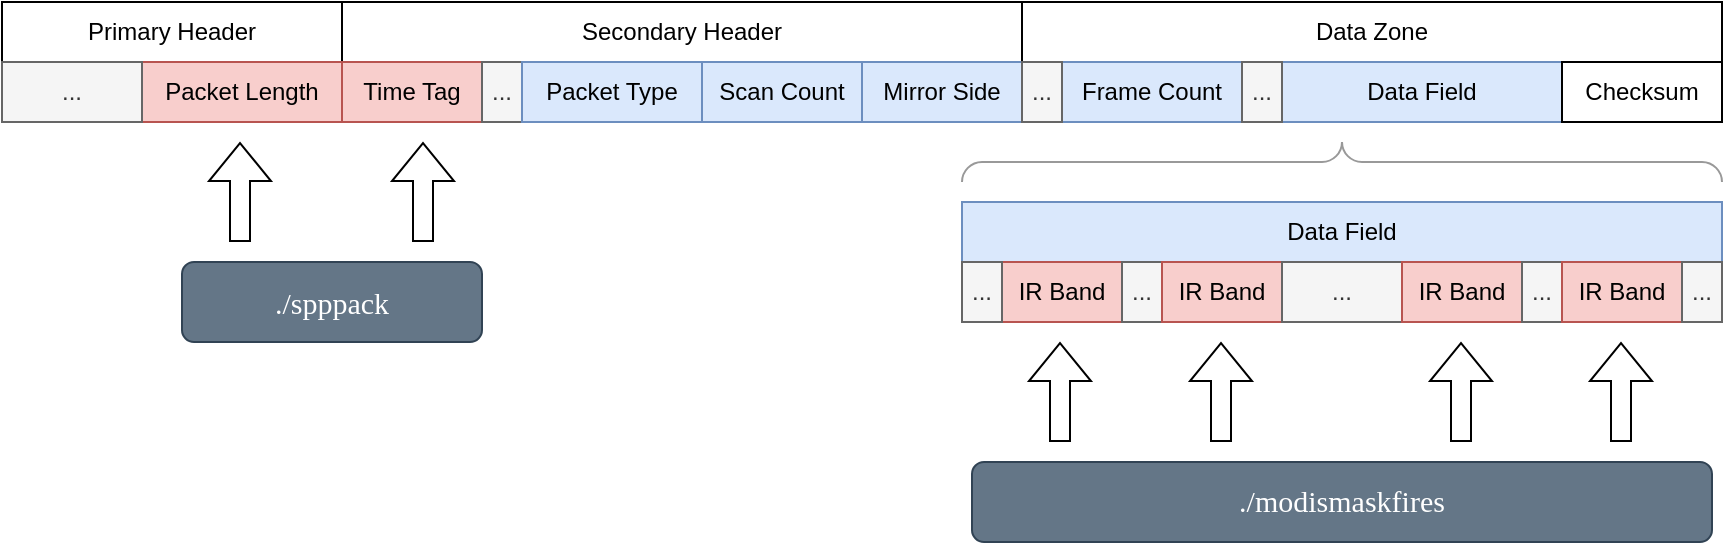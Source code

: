 <mxfile version="20.8.22" type="device"><diagram name="Page-1" id="Jfwaw6Aklh9UzYidam8X"><mxGraphModel dx="1412" dy="759" grid="1" gridSize="10" guides="1" tooltips="1" connect="1" arrows="1" fold="1" page="1" pageScale="1" pageWidth="827" pageHeight="1169" math="0" shadow="0"><root><mxCell id="0"/><mxCell id="1" parent="0"/><mxCell id="fWHNs7vtFGPQtNopUZ9W-1" value="Primary Header" style="rounded=0;whiteSpace=wrap;html=1;" vertex="1" parent="1"><mxGeometry x="110" y="200" width="170" height="30" as="geometry"/></mxCell><mxCell id="fWHNs7vtFGPQtNopUZ9W-3" value="Secondary Header" style="rounded=0;whiteSpace=wrap;html=1;" vertex="1" parent="1"><mxGeometry x="280" y="200" width="340" height="30" as="geometry"/></mxCell><mxCell id="fWHNs7vtFGPQtNopUZ9W-4" value="Data Zone" style="rounded=0;whiteSpace=wrap;html=1;" vertex="1" parent="1"><mxGeometry x="620" y="200" width="350" height="30" as="geometry"/></mxCell><mxCell id="fWHNs7vtFGPQtNopUZ9W-5" value="Packet Length" style="rounded=0;whiteSpace=wrap;html=1;fillColor=#f8cecc;strokeColor=#b85450;" vertex="1" parent="1"><mxGeometry x="180" y="230" width="100" height="30" as="geometry"/></mxCell><mxCell id="fWHNs7vtFGPQtNopUZ9W-6" value="..." style="rounded=0;whiteSpace=wrap;html=1;fillColor=#f5f5f5;fontColor=#333333;strokeColor=#666666;" vertex="1" parent="1"><mxGeometry x="110" y="230" width="70" height="30" as="geometry"/></mxCell><mxCell id="fWHNs7vtFGPQtNopUZ9W-7" value="Time Tag" style="rounded=0;whiteSpace=wrap;html=1;fillColor=#f8cecc;strokeColor=#b85450;" vertex="1" parent="1"><mxGeometry x="280" y="230" width="70" height="30" as="geometry"/></mxCell><mxCell id="fWHNs7vtFGPQtNopUZ9W-8" value="..." style="rounded=0;whiteSpace=wrap;html=1;fillColor=#f5f5f5;fontColor=#333333;strokeColor=#666666;" vertex="1" parent="1"><mxGeometry x="350" y="230" width="20" height="30" as="geometry"/></mxCell><mxCell id="fWHNs7vtFGPQtNopUZ9W-10" value="Packet Type" style="rounded=0;whiteSpace=wrap;html=1;fillColor=#dae8fc;strokeColor=#6c8ebf;" vertex="1" parent="1"><mxGeometry x="370" y="230" width="90" height="30" as="geometry"/></mxCell><mxCell id="fWHNs7vtFGPQtNopUZ9W-12" value="Scan Count" style="rounded=0;whiteSpace=wrap;html=1;fillColor=#dae8fc;strokeColor=#6c8ebf;" vertex="1" parent="1"><mxGeometry x="460" y="230" width="80" height="30" as="geometry"/></mxCell><mxCell id="fWHNs7vtFGPQtNopUZ9W-13" value="Mirror Side" style="rounded=0;whiteSpace=wrap;html=1;fillColor=#dae8fc;strokeColor=#6c8ebf;" vertex="1" parent="1"><mxGeometry x="540" y="230" width="80" height="30" as="geometry"/></mxCell><mxCell id="fWHNs7vtFGPQtNopUZ9W-14" value="Frame Count" style="rounded=0;whiteSpace=wrap;html=1;fillColor=#dae8fc;strokeColor=#6c8ebf;" vertex="1" parent="1"><mxGeometry x="640" y="230" width="90" height="30" as="geometry"/></mxCell><mxCell id="fWHNs7vtFGPQtNopUZ9W-15" value="..." style="rounded=0;whiteSpace=wrap;html=1;fillColor=#f5f5f5;fontColor=#333333;strokeColor=#666666;" vertex="1" parent="1"><mxGeometry x="620" y="230" width="20" height="30" as="geometry"/></mxCell><mxCell id="fWHNs7vtFGPQtNopUZ9W-16" value="Data Field" style="rounded=0;whiteSpace=wrap;html=1;fillColor=#dae8fc;strokeColor=#6c8ebf;" vertex="1" parent="1"><mxGeometry x="750" y="230" width="140" height="30" as="geometry"/></mxCell><mxCell id="fWHNs7vtFGPQtNopUZ9W-17" value="..." style="rounded=0;whiteSpace=wrap;html=1;fillColor=#f5f5f5;fontColor=#333333;strokeColor=#666666;" vertex="1" parent="1"><mxGeometry x="730" y="230" width="20" height="30" as="geometry"/></mxCell><mxCell id="fWHNs7vtFGPQtNopUZ9W-18" value="Checksum" style="rounded=0;whiteSpace=wrap;html=1;" vertex="1" parent="1"><mxGeometry x="890" y="230" width="80" height="30" as="geometry"/></mxCell><mxCell id="fWHNs7vtFGPQtNopUZ9W-25" value="" style="shape=flexArrow;endArrow=classic;html=1;rounded=0;" edge="1" parent="1"><mxGeometry width="50" height="50" relative="1" as="geometry"><mxPoint x="639" y="420" as="sourcePoint"/><mxPoint x="639" y="370" as="targetPoint"/></mxGeometry></mxCell><mxCell id="fWHNs7vtFGPQtNopUZ9W-26" value="" style="shape=flexArrow;endArrow=classic;html=1;rounded=0;" edge="1" parent="1"><mxGeometry width="50" height="50" relative="1" as="geometry"><mxPoint x="719.5" y="420" as="sourcePoint"/><mxPoint x="719.5" y="370" as="targetPoint"/></mxGeometry></mxCell><mxCell id="fWHNs7vtFGPQtNopUZ9W-27" value="&lt;div&gt;Data Field&lt;/div&gt;" style="rounded=0;whiteSpace=wrap;html=1;strokeColor=#6c8ebf;fillColor=#dae8fc;" vertex="1" parent="1"><mxGeometry x="590" y="300" width="380" height="30" as="geometry"/></mxCell><mxCell id="fWHNs7vtFGPQtNopUZ9W-28" value="IR Band" style="rounded=0;whiteSpace=wrap;html=1;strokeColor=#b85450;fillColor=#f8cecc;" vertex="1" parent="1"><mxGeometry x="610" y="330" width="60" height="30" as="geometry"/></mxCell><mxCell id="fWHNs7vtFGPQtNopUZ9W-29" value="..." style="rounded=0;whiteSpace=wrap;html=1;fillColor=#f5f5f5;fontColor=#333333;strokeColor=#666666;" vertex="1" parent="1"><mxGeometry x="670" y="330" width="20" height="30" as="geometry"/></mxCell><mxCell id="fWHNs7vtFGPQtNopUZ9W-30" value="IR Band" style="rounded=0;whiteSpace=wrap;html=1;strokeColor=#b85450;fillColor=#f8cecc;" vertex="1" parent="1"><mxGeometry x="690" y="330" width="60" height="30" as="geometry"/></mxCell><mxCell id="fWHNs7vtFGPQtNopUZ9W-31" value="..." style="rounded=0;whiteSpace=wrap;html=1;fillColor=#f5f5f5;fontColor=#333333;strokeColor=#666666;" vertex="1" parent="1"><mxGeometry x="750" y="330" width="60" height="30" as="geometry"/></mxCell><mxCell id="fWHNs7vtFGPQtNopUZ9W-33" value="IR Band" style="rounded=0;whiteSpace=wrap;html=1;strokeColor=#b85450;fillColor=#f8cecc;" vertex="1" parent="1"><mxGeometry x="810" y="330" width="60" height="30" as="geometry"/></mxCell><mxCell id="fWHNs7vtFGPQtNopUZ9W-34" value="..." style="rounded=0;whiteSpace=wrap;html=1;fillColor=#f5f5f5;fontColor=#333333;strokeColor=#666666;" vertex="1" parent="1"><mxGeometry x="870" y="330" width="20" height="30" as="geometry"/></mxCell><mxCell id="fWHNs7vtFGPQtNopUZ9W-35" value="IR Band" style="rounded=0;whiteSpace=wrap;html=1;strokeColor=#b85450;fillColor=#f8cecc;" vertex="1" parent="1"><mxGeometry x="890" y="330" width="60" height="30" as="geometry"/></mxCell><mxCell id="fWHNs7vtFGPQtNopUZ9W-36" value="..." style="rounded=0;whiteSpace=wrap;html=1;fillColor=#f5f5f5;fontColor=#333333;strokeColor=#666666;" vertex="1" parent="1"><mxGeometry x="950" y="330" width="20" height="30" as="geometry"/></mxCell><mxCell id="fWHNs7vtFGPQtNopUZ9W-37" value="..." style="rounded=0;whiteSpace=wrap;html=1;fillColor=#f5f5f5;fontColor=#333333;strokeColor=#666666;" vertex="1" parent="1"><mxGeometry x="590" y="330" width="20" height="30" as="geometry"/></mxCell><mxCell id="fWHNs7vtFGPQtNopUZ9W-39" value="" style="verticalLabelPosition=bottom;shadow=0;dashed=0;align=center;html=1;verticalAlign=top;strokeWidth=1;shape=mxgraph.mockup.markup.curlyBrace;strokeColor=#999999;fillColor=none;" vertex="1" parent="1"><mxGeometry x="590" y="270" width="380" height="20" as="geometry"/></mxCell><mxCell id="fWHNs7vtFGPQtNopUZ9W-40" value="" style="shape=flexArrow;endArrow=classic;html=1;rounded=0;" edge="1" parent="1"><mxGeometry width="50" height="50" relative="1" as="geometry"><mxPoint x="839.5" y="420" as="sourcePoint"/><mxPoint x="839.5" y="370" as="targetPoint"/></mxGeometry></mxCell><mxCell id="fWHNs7vtFGPQtNopUZ9W-41" value="" style="shape=flexArrow;endArrow=classic;html=1;rounded=0;" edge="1" parent="1"><mxGeometry width="50" height="50" relative="1" as="geometry"><mxPoint x="919.5" y="420" as="sourcePoint"/><mxPoint x="919.5" y="370" as="targetPoint"/></mxGeometry></mxCell><mxCell id="fWHNs7vtFGPQtNopUZ9W-42" value="&lt;font style=&quot;font-size: 13px;&quot; face=&quot;Lucida Console&quot;&gt;&lt;font style=&quot;font-size: 14px;&quot;&gt;&lt;font style=&quot;font-size: 15px;&quot;&gt;./modismaskfires&lt;/font&gt;&lt;/font&gt;&lt;/font&gt;" style="rounded=1;whiteSpace=wrap;html=1;strokeColor=#314354;fillColor=#647687;fontColor=#ffffff;" vertex="1" parent="1"><mxGeometry x="595" y="430" width="370" height="40" as="geometry"/></mxCell><mxCell id="fWHNs7vtFGPQtNopUZ9W-43" value="&lt;font style=&quot;font-size: 13px;&quot;&gt;&lt;font style=&quot;font-size: 14px;&quot;&gt;&lt;font style=&quot;font-size: 15px;&quot;&gt;&lt;font face=&quot;Lucida Console&quot;&gt;./spppack&lt;/font&gt;&lt;/font&gt;&lt;/font&gt;&lt;/font&gt;" style="rounded=1;whiteSpace=wrap;html=1;strokeColor=#314354;fillColor=#647687;fontColor=#ffffff;" vertex="1" parent="1"><mxGeometry x="200" y="330" width="150" height="40" as="geometry"/></mxCell><mxCell id="fWHNs7vtFGPQtNopUZ9W-44" value="" style="shape=flexArrow;endArrow=classic;html=1;rounded=0;" edge="1" parent="1"><mxGeometry width="50" height="50" relative="1" as="geometry"><mxPoint x="229" y="320" as="sourcePoint"/><mxPoint x="229" y="270" as="targetPoint"/></mxGeometry></mxCell><mxCell id="fWHNs7vtFGPQtNopUZ9W-45" value="" style="shape=flexArrow;endArrow=classic;html=1;rounded=0;" edge="1" parent="1"><mxGeometry width="50" height="50" relative="1" as="geometry"><mxPoint x="320.5" y="320" as="sourcePoint"/><mxPoint x="320.5" y="270" as="targetPoint"/></mxGeometry></mxCell></root></mxGraphModel></diagram></mxfile>